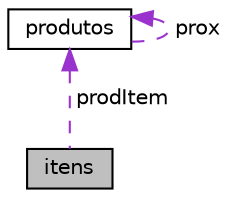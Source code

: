 digraph "itens"
{
 // LATEX_PDF_SIZE
  edge [fontname="Helvetica",fontsize="10",labelfontname="Helvetica",labelfontsize="10"];
  node [fontname="Helvetica",fontsize="10",shape=record];
  Node1 [label="itens",height=0.2,width=0.4,color="black", fillcolor="grey75", style="filled", fontcolor="black",tooltip="Struct que representa um item vendido."];
  Node2 -> Node1 [dir="back",color="darkorchid3",fontsize="10",style="dashed",label=" prodItem" ,fontname="Helvetica"];
  Node2 [label="produtos",height=0.2,width=0.4,color="black", fillcolor="white", style="filled",URL="$structprodutos.html",tooltip="Struct de produtos."];
  Node2 -> Node2 [dir="back",color="darkorchid3",fontsize="10",style="dashed",label=" prox" ,fontname="Helvetica"];
}
